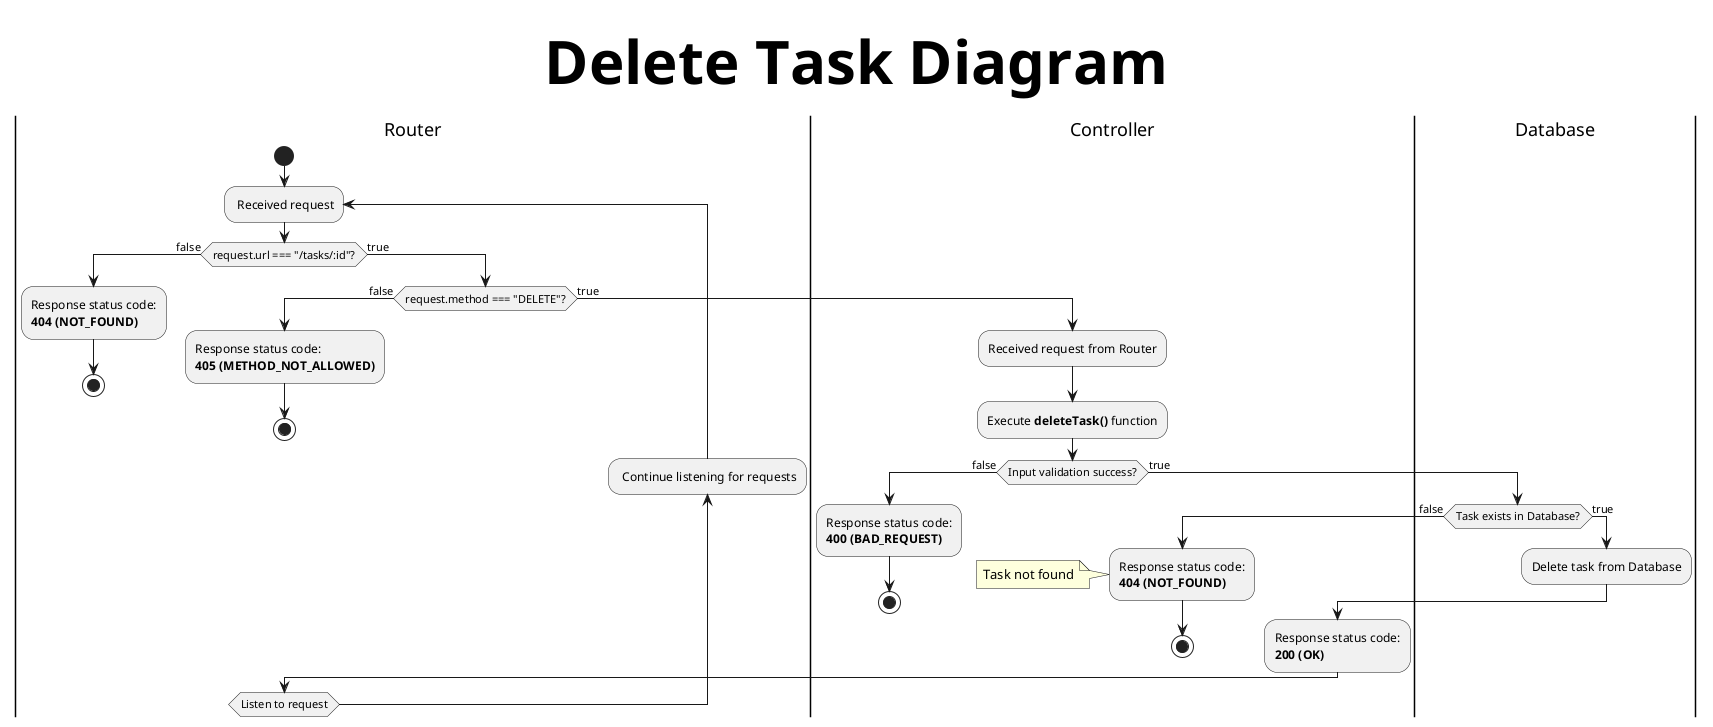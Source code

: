 @startuml
title Delete Task Diagram
skinparam titleFontSize 60
|Router|
start
repeat: Received request

if (request.url === "/tasks/:id"?) then (false)
    :Response status code:
    **404 (NOT_FOUND)**;
    stop
else (true)
    if (request.method === "DELETE"?) then (false)
        :Response status code:
        **405 (METHOD_NOT_ALLOWED)**;
        stop
    else (true)
        |Controller|
        :Received request from Router;
        :Execute **deleteTask()** function;

        if (Input validation success?) then (false)
            :Response status code:
            **400 (BAD_REQUEST)**;
            'Validation failed
            stop
        else (true)
            |Database|
            if (Task exists in Database?) then (false)
                |Controller|
                :Response status code:
                **404 (NOT_FOUND)**;
                note left: Task not found
                stop
            else (true)
                |Database|
                :Delete task from Database;
                |Controller|
                :Response status code:
                **200 (OK)**;
            endif
        endif
    endif
endif

|Router|
backward: Continue listening for requests;
repeat while (Listen to request)
@enduml